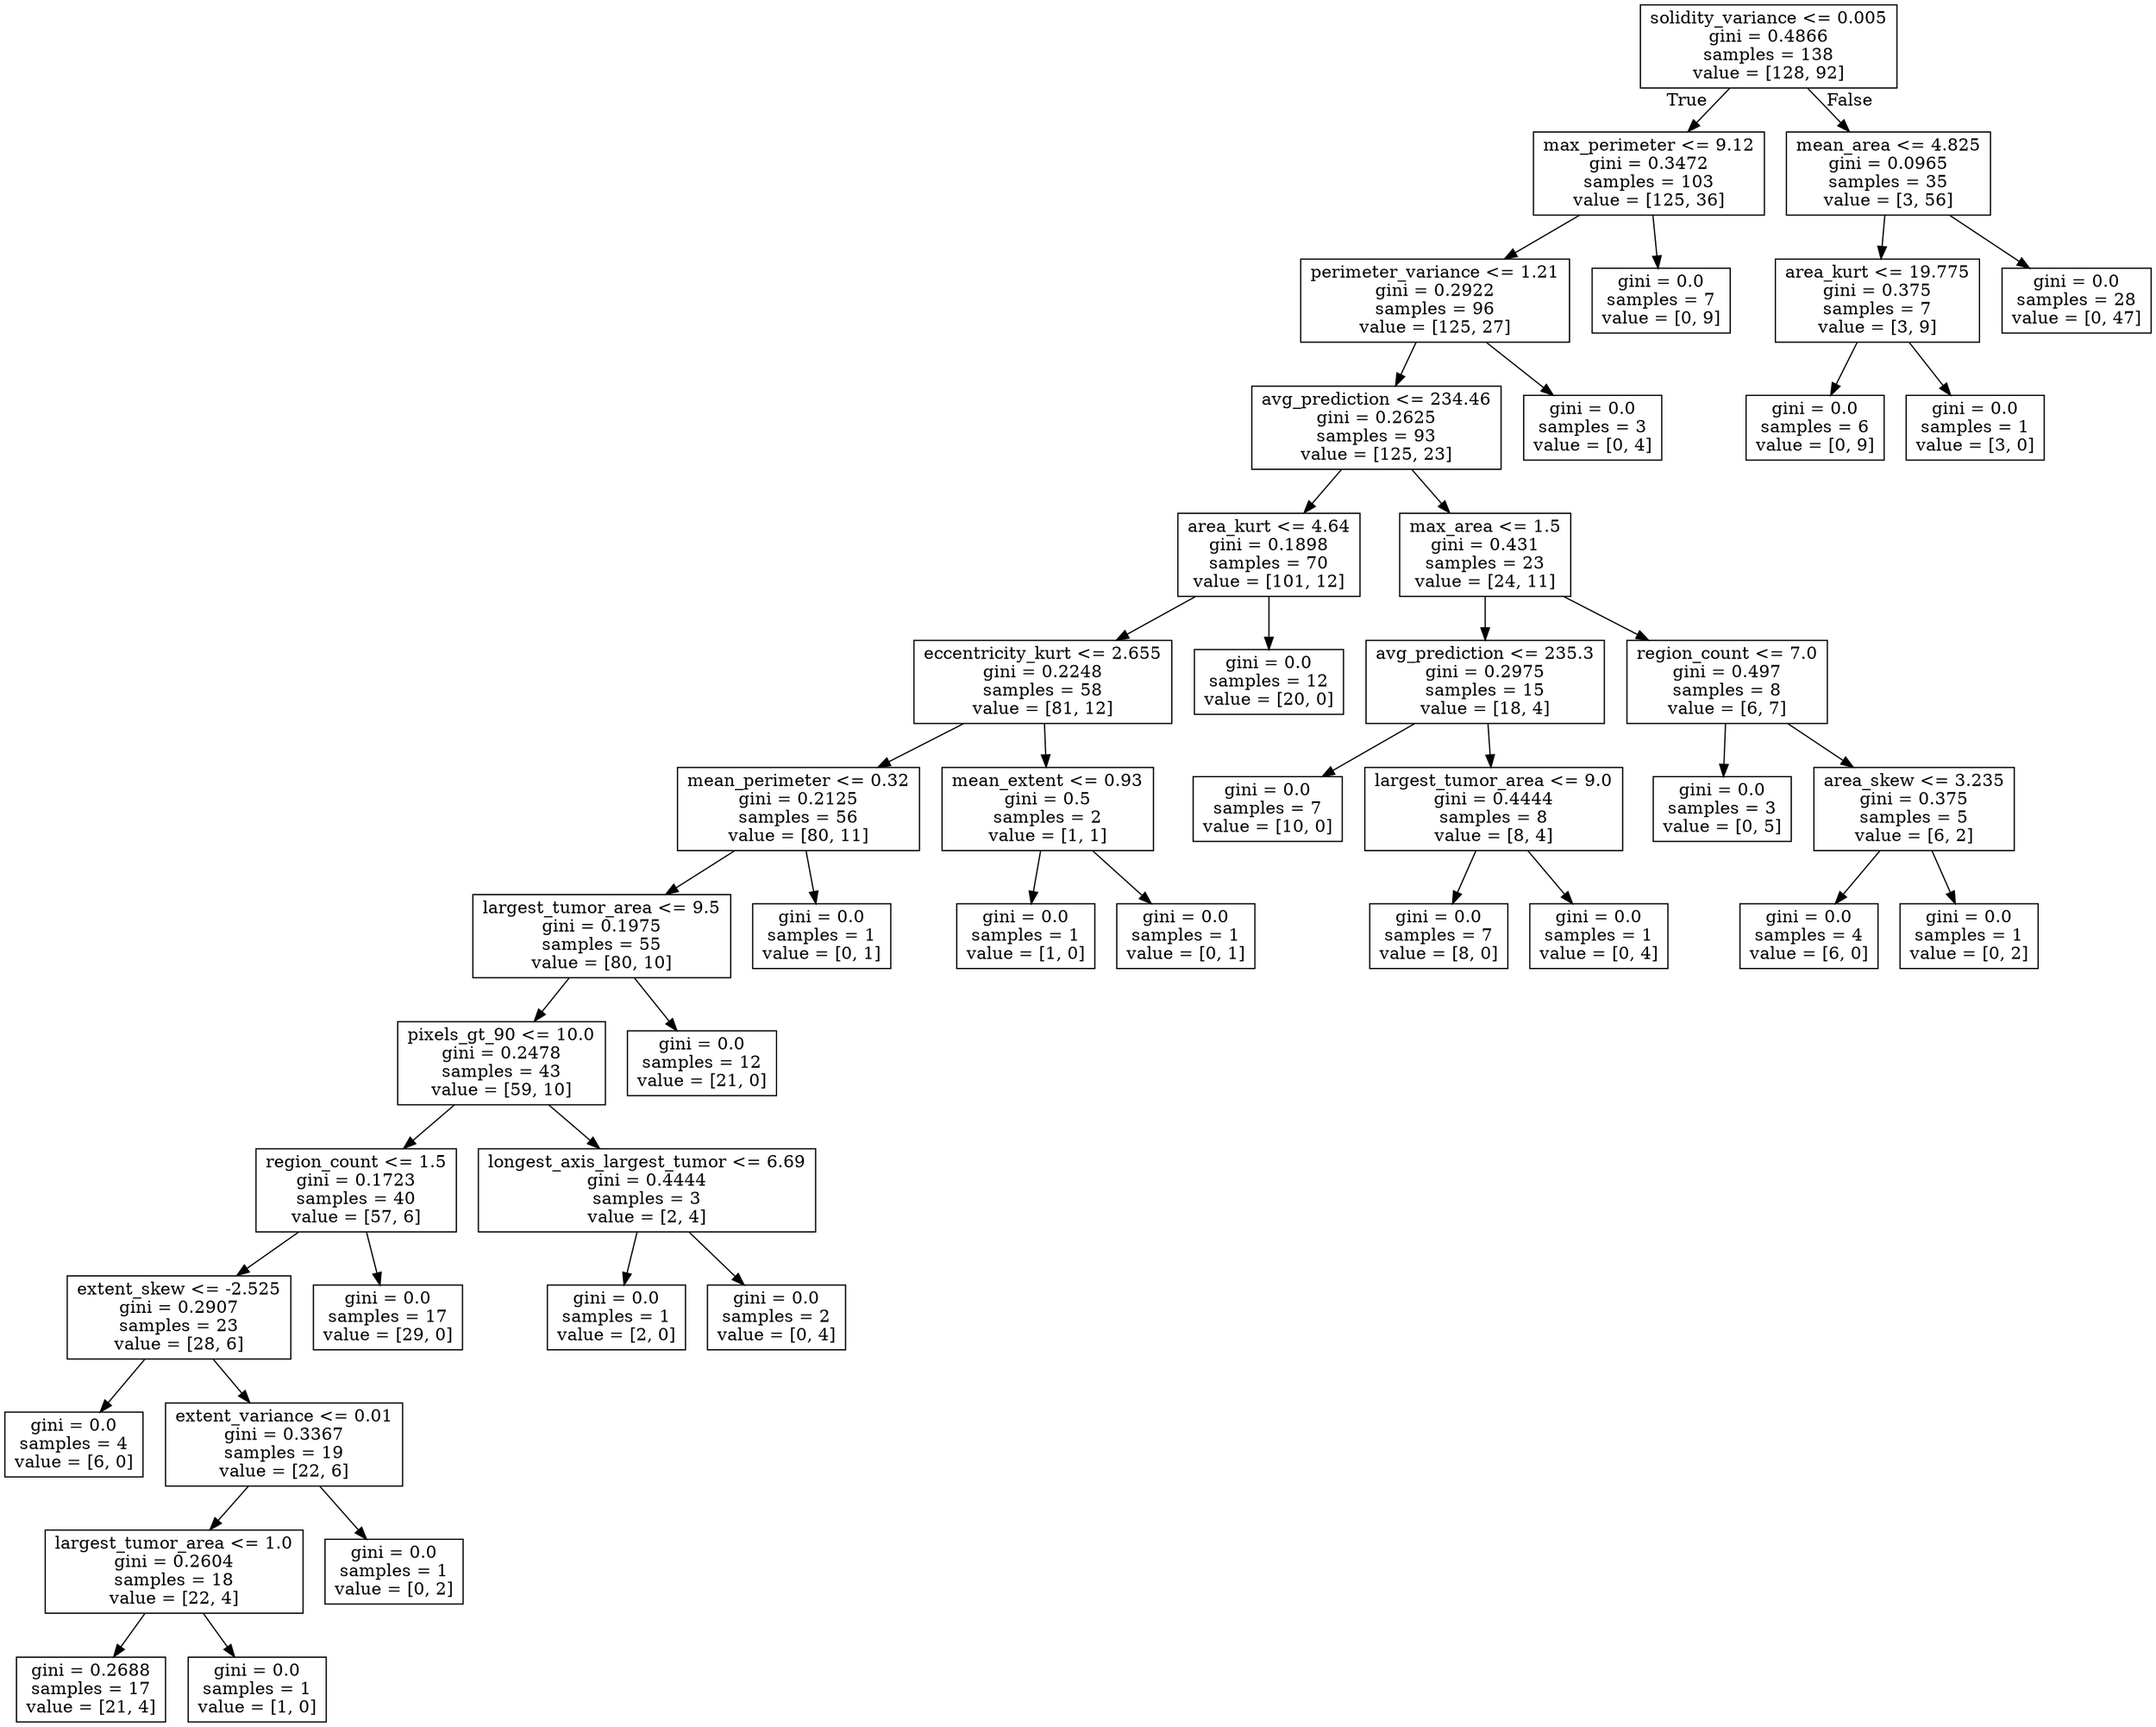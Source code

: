 digraph Tree {
node [shape=box] ;
0 [label="solidity_variance <= 0.005\ngini = 0.4866\nsamples = 138\nvalue = [128, 92]"] ;
1 [label="max_perimeter <= 9.12\ngini = 0.3472\nsamples = 103\nvalue = [125, 36]"] ;
0 -> 1 [labeldistance=2.5, labelangle=45, headlabel="True"] ;
2 [label="perimeter_variance <= 1.21\ngini = 0.2922\nsamples = 96\nvalue = [125, 27]"] ;
1 -> 2 ;
3 [label="avg_prediction <= 234.46\ngini = 0.2625\nsamples = 93\nvalue = [125, 23]"] ;
2 -> 3 ;
4 [label="area_kurt <= 4.64\ngini = 0.1898\nsamples = 70\nvalue = [101, 12]"] ;
3 -> 4 ;
5 [label="eccentricity_kurt <= 2.655\ngini = 0.2248\nsamples = 58\nvalue = [81, 12]"] ;
4 -> 5 ;
6 [label="mean_perimeter <= 0.32\ngini = 0.2125\nsamples = 56\nvalue = [80, 11]"] ;
5 -> 6 ;
7 [label="largest_tumor_area <= 9.5\ngini = 0.1975\nsamples = 55\nvalue = [80, 10]"] ;
6 -> 7 ;
8 [label="pixels_gt_90 <= 10.0\ngini = 0.2478\nsamples = 43\nvalue = [59, 10]"] ;
7 -> 8 ;
9 [label="region_count <= 1.5\ngini = 0.1723\nsamples = 40\nvalue = [57, 6]"] ;
8 -> 9 ;
10 [label="extent_skew <= -2.525\ngini = 0.2907\nsamples = 23\nvalue = [28, 6]"] ;
9 -> 10 ;
11 [label="gini = 0.0\nsamples = 4\nvalue = [6, 0]"] ;
10 -> 11 ;
12 [label="extent_variance <= 0.01\ngini = 0.3367\nsamples = 19\nvalue = [22, 6]"] ;
10 -> 12 ;
13 [label="largest_tumor_area <= 1.0\ngini = 0.2604\nsamples = 18\nvalue = [22, 4]"] ;
12 -> 13 ;
14 [label="gini = 0.2688\nsamples = 17\nvalue = [21, 4]"] ;
13 -> 14 ;
15 [label="gini = 0.0\nsamples = 1\nvalue = [1, 0]"] ;
13 -> 15 ;
16 [label="gini = 0.0\nsamples = 1\nvalue = [0, 2]"] ;
12 -> 16 ;
17 [label="gini = 0.0\nsamples = 17\nvalue = [29, 0]"] ;
9 -> 17 ;
18 [label="longest_axis_largest_tumor <= 6.69\ngini = 0.4444\nsamples = 3\nvalue = [2, 4]"] ;
8 -> 18 ;
19 [label="gini = 0.0\nsamples = 1\nvalue = [2, 0]"] ;
18 -> 19 ;
20 [label="gini = 0.0\nsamples = 2\nvalue = [0, 4]"] ;
18 -> 20 ;
21 [label="gini = 0.0\nsamples = 12\nvalue = [21, 0]"] ;
7 -> 21 ;
22 [label="gini = 0.0\nsamples = 1\nvalue = [0, 1]"] ;
6 -> 22 ;
23 [label="mean_extent <= 0.93\ngini = 0.5\nsamples = 2\nvalue = [1, 1]"] ;
5 -> 23 ;
24 [label="gini = 0.0\nsamples = 1\nvalue = [1, 0]"] ;
23 -> 24 ;
25 [label="gini = 0.0\nsamples = 1\nvalue = [0, 1]"] ;
23 -> 25 ;
26 [label="gini = 0.0\nsamples = 12\nvalue = [20, 0]"] ;
4 -> 26 ;
27 [label="max_area <= 1.5\ngini = 0.431\nsamples = 23\nvalue = [24, 11]"] ;
3 -> 27 ;
28 [label="avg_prediction <= 235.3\ngini = 0.2975\nsamples = 15\nvalue = [18, 4]"] ;
27 -> 28 ;
29 [label="gini = 0.0\nsamples = 7\nvalue = [10, 0]"] ;
28 -> 29 ;
30 [label="largest_tumor_area <= 9.0\ngini = 0.4444\nsamples = 8\nvalue = [8, 4]"] ;
28 -> 30 ;
31 [label="gini = 0.0\nsamples = 7\nvalue = [8, 0]"] ;
30 -> 31 ;
32 [label="gini = 0.0\nsamples = 1\nvalue = [0, 4]"] ;
30 -> 32 ;
33 [label="region_count <= 7.0\ngini = 0.497\nsamples = 8\nvalue = [6, 7]"] ;
27 -> 33 ;
34 [label="gini = 0.0\nsamples = 3\nvalue = [0, 5]"] ;
33 -> 34 ;
35 [label="area_skew <= 3.235\ngini = 0.375\nsamples = 5\nvalue = [6, 2]"] ;
33 -> 35 ;
36 [label="gini = 0.0\nsamples = 4\nvalue = [6, 0]"] ;
35 -> 36 ;
37 [label="gini = 0.0\nsamples = 1\nvalue = [0, 2]"] ;
35 -> 37 ;
38 [label="gini = 0.0\nsamples = 3\nvalue = [0, 4]"] ;
2 -> 38 ;
39 [label="gini = 0.0\nsamples = 7\nvalue = [0, 9]"] ;
1 -> 39 ;
40 [label="mean_area <= 4.825\ngini = 0.0965\nsamples = 35\nvalue = [3, 56]"] ;
0 -> 40 [labeldistance=2.5, labelangle=-45, headlabel="False"] ;
41 [label="area_kurt <= 19.775\ngini = 0.375\nsamples = 7\nvalue = [3, 9]"] ;
40 -> 41 ;
42 [label="gini = 0.0\nsamples = 6\nvalue = [0, 9]"] ;
41 -> 42 ;
43 [label="gini = 0.0\nsamples = 1\nvalue = [3, 0]"] ;
41 -> 43 ;
44 [label="gini = 0.0\nsamples = 28\nvalue = [0, 47]"] ;
40 -> 44 ;
}
